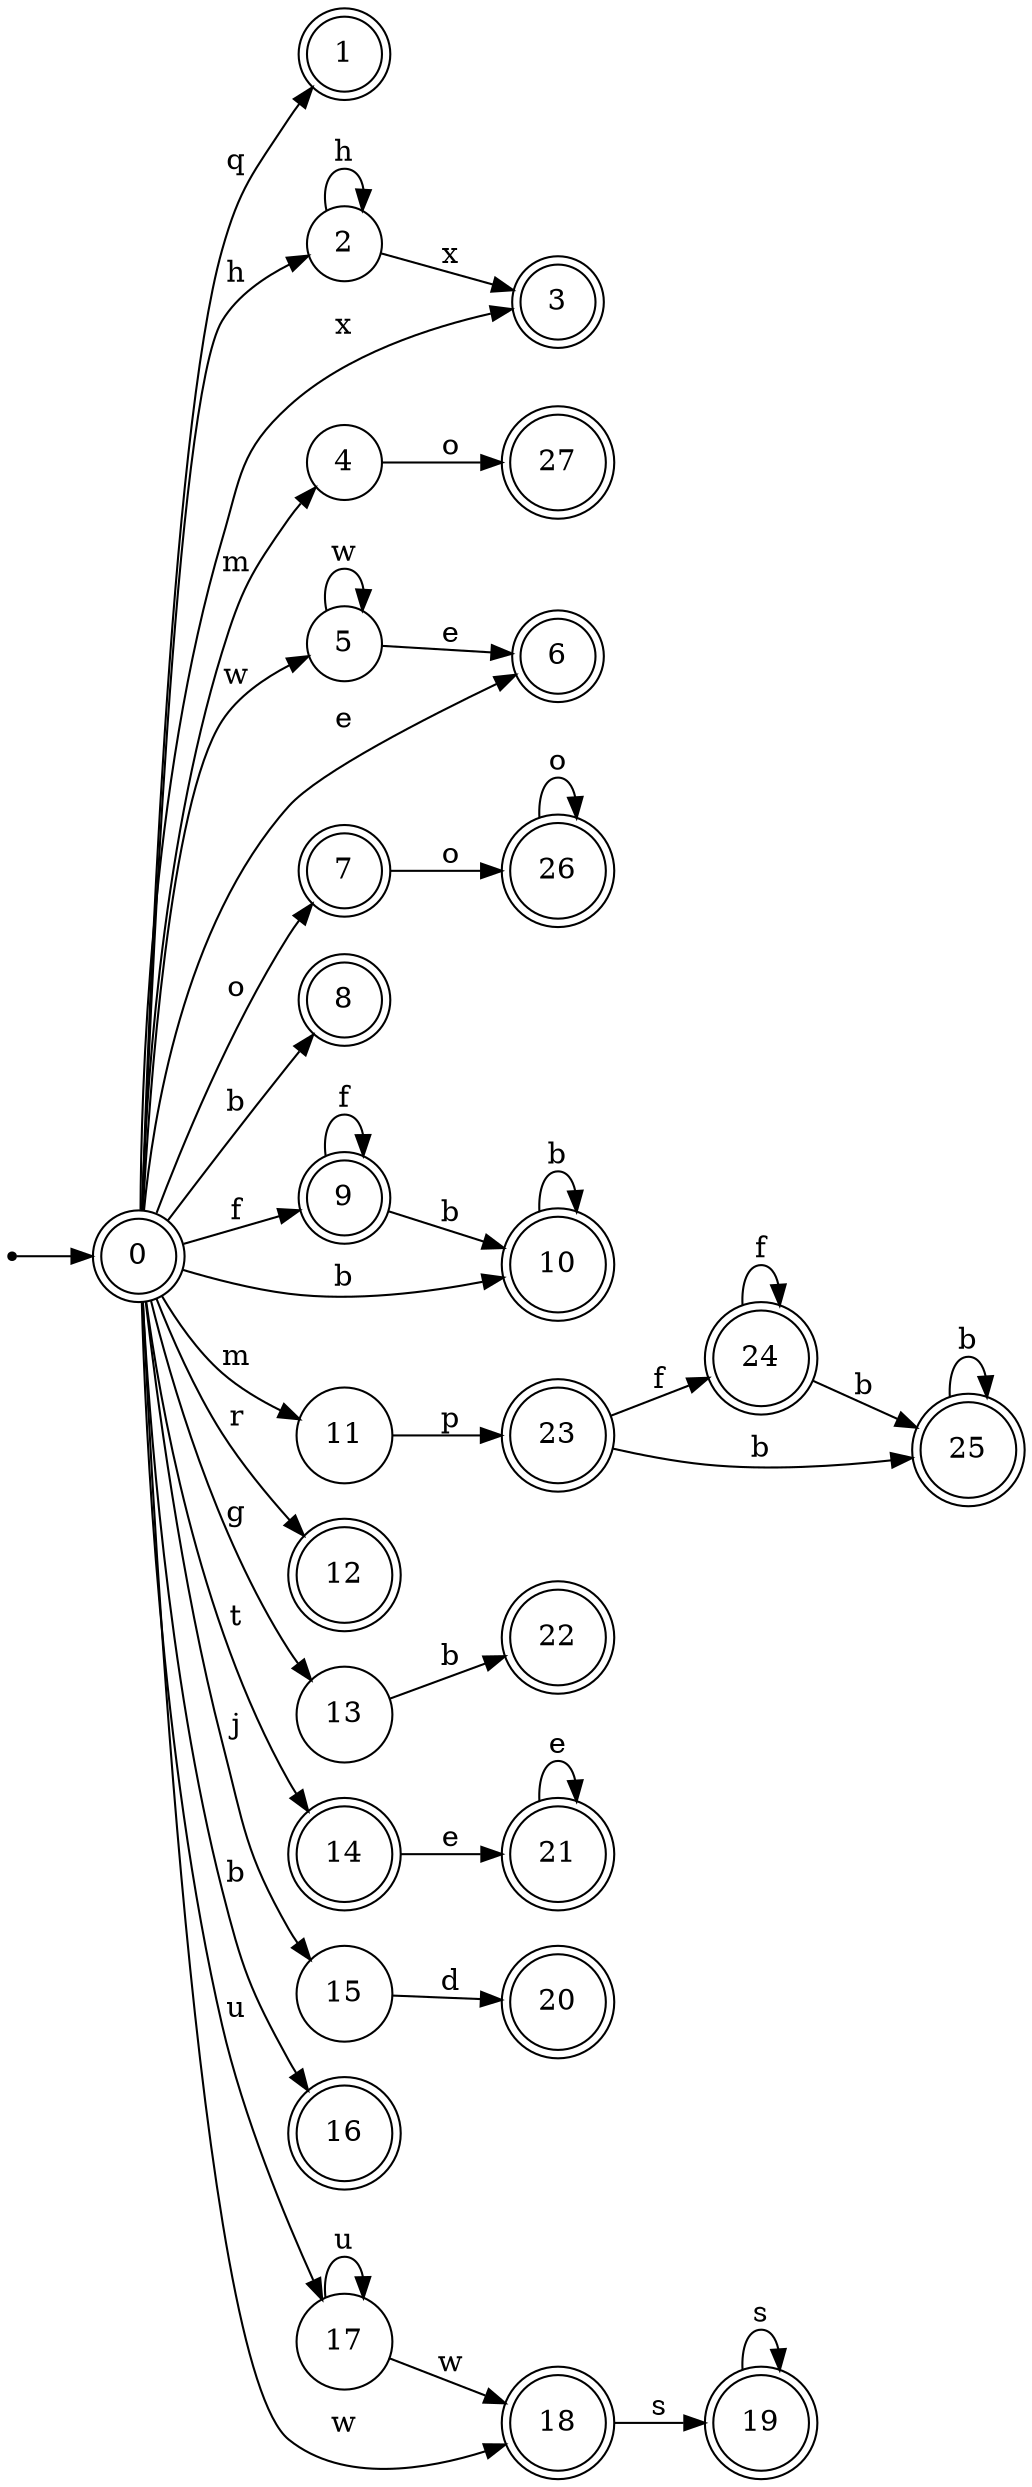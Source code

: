 digraph finite_state_machine {
rankdir=LR;
size="20,20";
node [shape = point]; "dummy0"
node [shape = doublecircle]; "0";"dummy0" -> "0";
node [shape = doublecircle]; "1";node [shape = circle]; "2";
node [shape = doublecircle]; "3";node [shape = circle]; "4";
node [shape = circle]; "5";
node [shape = doublecircle]; "6";node [shape = doublecircle]; "7";node [shape = doublecircle]; "8";node [shape = doublecircle]; "9";node [shape = doublecircle]; "10";node [shape = circle]; "11";
node [shape = doublecircle]; "12";node [shape = circle]; "13";
node [shape = doublecircle]; "14";node [shape = circle]; "15";
node [shape = doublecircle]; "16";node [shape = circle]; "17";
node [shape = doublecircle]; "18";node [shape = doublecircle]; "19";node [shape = doublecircle]; "20";node [shape = doublecircle]; "21";node [shape = doublecircle]; "22";node [shape = doublecircle]; "23";node [shape = doublecircle]; "24";node [shape = doublecircle]; "25";node [shape = doublecircle]; "26";node [shape = doublecircle]; "27";"0" -> "1" [label = "q"];
 "0" -> "2" [label = "h"];
 "0" -> "3" [label = "x"];
 "0" -> "11" [label = "m"];
 "0" -> "4" [label = "m"];
 "0" -> "18" [label = "w"];
 "0" -> "5" [label = "w"];
 "0" -> "6" [label = "e"];
 "0" -> "7" [label = "o"];
 "0" -> "8" [label = "b"];
 "0" -> "16" [label = "b"];
 "0" -> "10" [label = "b"];
 "0" -> "9" [label = "f"];
 "0" -> "12" [label = "r"];
 "0" -> "13" [label = "g"];
 "0" -> "14" [label = "t"];
 "0" -> "15" [label = "j"];
 "0" -> "17" [label = "u"];
 "18" -> "19" [label = "s"];
 "19" -> "19" [label = "s"];
 "17" -> "17" [label = "u"];
 "17" -> "18" [label = "w"];
 "15" -> "20" [label = "d"];
 "14" -> "21" [label = "e"];
 "21" -> "21" [label = "e"];
 "13" -> "22" [label = "b"];
 "11" -> "23" [label = "p"];
 "23" -> "24" [label = "f"];
 "23" -> "25" [label = "b"];
 "25" -> "25" [label = "b"];
 "24" -> "24" [label = "f"];
 "24" -> "25" [label = "b"];
 "10" -> "10" [label = "b"];
 "9" -> "9" [label = "f"];
 "9" -> "10" [label = "b"];
 "7" -> "26" [label = "o"];
 "26" -> "26" [label = "o"];
 "5" -> "5" [label = "w"];
 "5" -> "6" [label = "e"];
 "4" -> "27" [label = "o"];
 "2" -> "2" [label = "h"];
 "2" -> "3" [label = "x"];
 }
